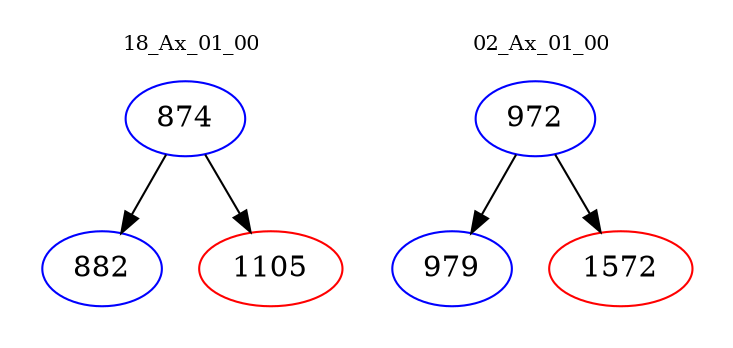 digraph{
subgraph cluster_0 {
color = white
label = "18_Ax_01_00";
fontsize=10;
T0_874 [label="874", color="blue"]
T0_874 -> T0_882 [color="black"]
T0_882 [label="882", color="blue"]
T0_874 -> T0_1105 [color="black"]
T0_1105 [label="1105", color="red"]
}
subgraph cluster_1 {
color = white
label = "02_Ax_01_00";
fontsize=10;
T1_972 [label="972", color="blue"]
T1_972 -> T1_979 [color="black"]
T1_979 [label="979", color="blue"]
T1_972 -> T1_1572 [color="black"]
T1_1572 [label="1572", color="red"]
}
}
